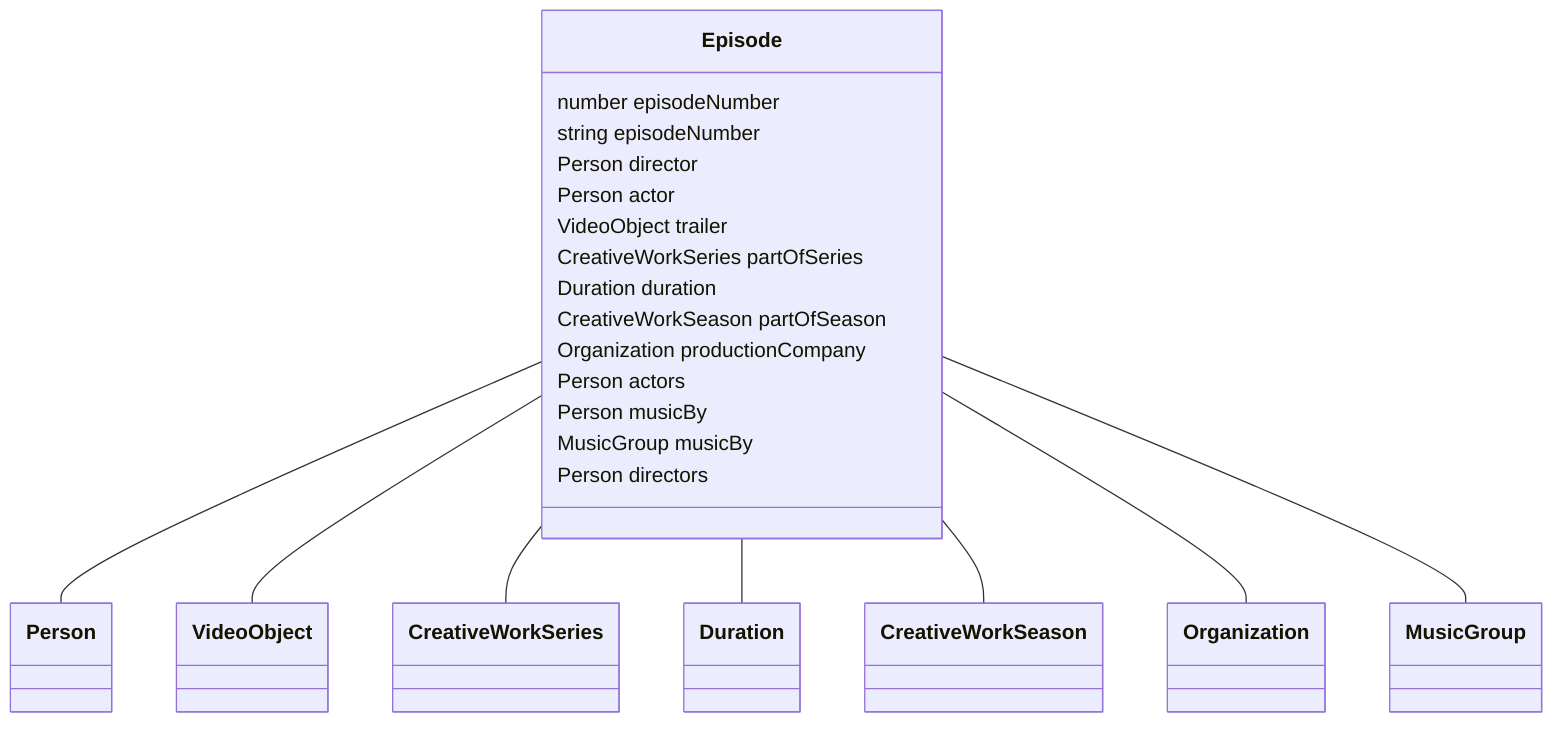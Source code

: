 classDiagram
  Episode -- Person
  Episode -- VideoObject
  Episode -- CreativeWorkSeries
  Episode -- Duration
  Episode -- CreativeWorkSeason
  Episode -- Organization
  Episode -- MusicGroup


class Episode {

  number episodeNumber
  string episodeNumber
  Person director
  Person actor
  VideoObject trailer
  CreativeWorkSeries partOfSeries
  Duration duration
  CreativeWorkSeason partOfSeason
  Organization productionCompany
  Person actors
  Person musicBy
  MusicGroup musicBy
  Person directors

 }